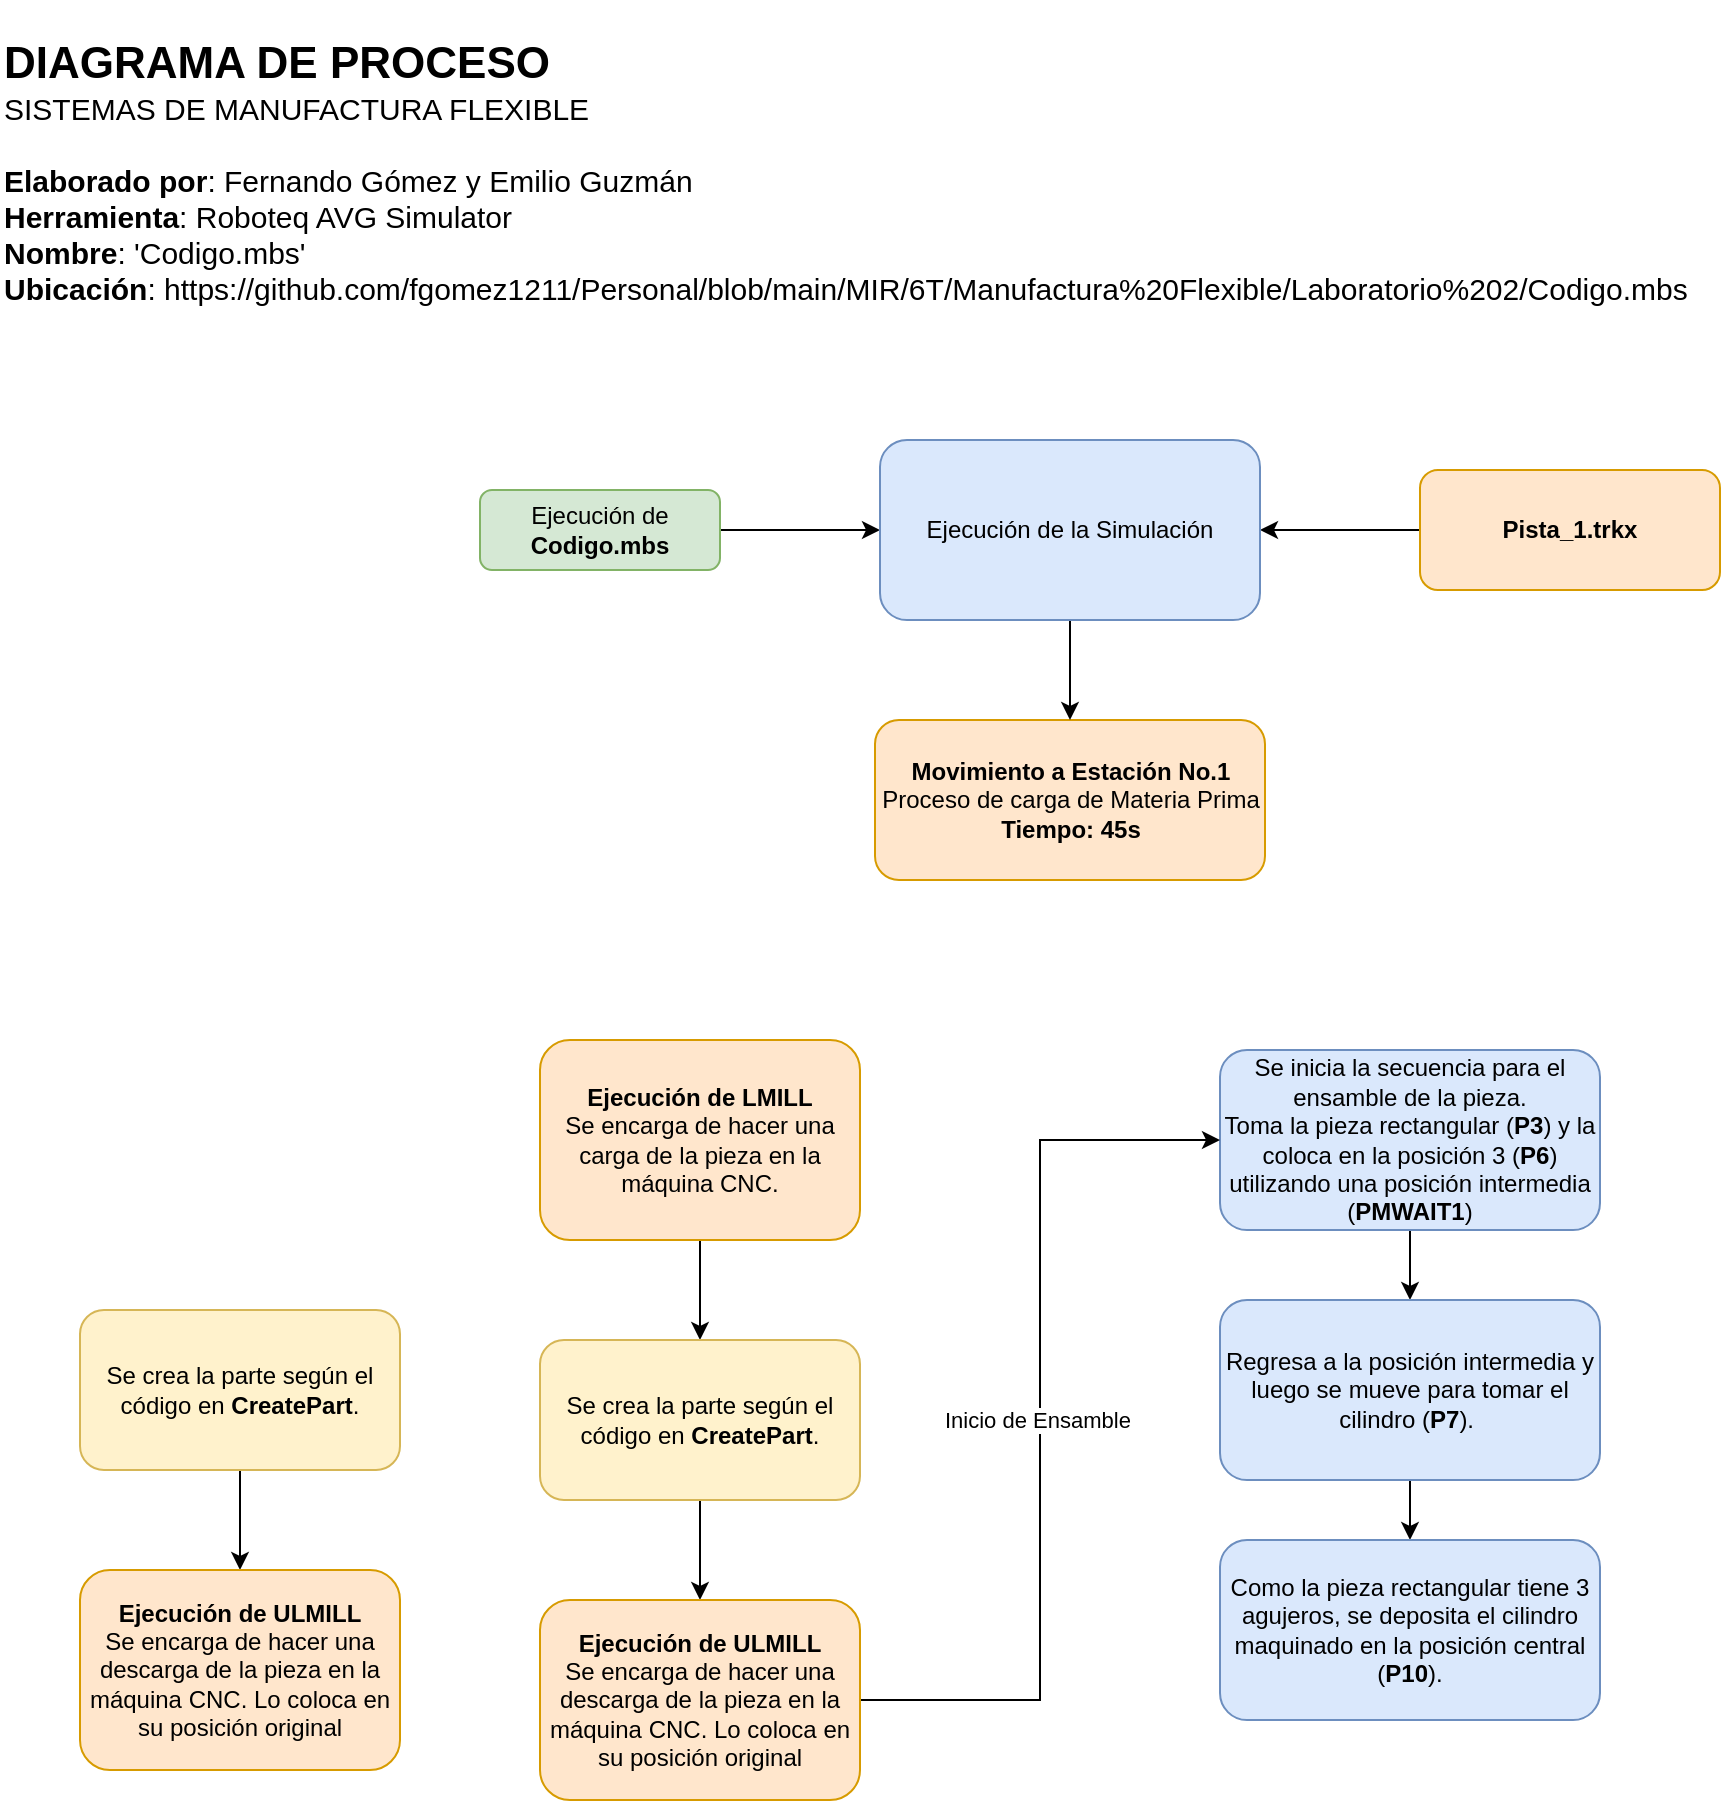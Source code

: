 <mxfile version="21.3.2" type="github">
  <diagram id="C5RBs43oDa-KdzZeNtuy" name="Page-1">
    <mxGraphModel dx="1284" dy="788" grid="1" gridSize="10" guides="1" tooltips="1" connect="1" arrows="1" fold="1" page="1" pageScale="1" pageWidth="1169" pageHeight="1654" math="0" shadow="0">
      <root>
        <mxCell id="WIyWlLk6GJQsqaUBKTNV-0" />
        <mxCell id="WIyWlLk6GJQsqaUBKTNV-1" parent="WIyWlLk6GJQsqaUBKTNV-0" />
        <mxCell id="9t7XOVwsSKRrDLuDX60Q-0" style="edgeStyle=orthogonalEdgeStyle;rounded=0;orthogonalLoop=1;jettySize=auto;html=1;exitX=1;exitY=0.5;exitDx=0;exitDy=0;" edge="1" parent="WIyWlLk6GJQsqaUBKTNV-1" source="WIyWlLk6GJQsqaUBKTNV-3" target="ld2Q0Rl9ifkete67yDMp-26">
          <mxGeometry relative="1" as="geometry" />
        </mxCell>
        <mxCell id="WIyWlLk6GJQsqaUBKTNV-3" value="Ejecución de &lt;b&gt;Codigo.mbs&lt;/b&gt;" style="rounded=1;whiteSpace=wrap;html=1;fontSize=12;glass=0;strokeWidth=1;shadow=0;fillColor=#d5e8d4;strokeColor=#82b366;" parent="WIyWlLk6GJQsqaUBKTNV-1" vertex="1">
          <mxGeometry x="280" y="275" width="120" height="40" as="geometry" />
        </mxCell>
        <mxCell id="B-otEjHW6JDtHvaltUW4-0" value="&lt;b&gt;Movimiento a Estación No.1&lt;/b&gt;&lt;br&gt;Proceso de carga de Materia Prima&lt;br&gt;&lt;b&gt;Tiempo: 45s&lt;/b&gt;" style="whiteSpace=wrap;html=1;rounded=1;glass=0;strokeWidth=1;shadow=0;fillColor=#ffe6cc;strokeColor=#d79b00;" parent="WIyWlLk6GJQsqaUBKTNV-1" vertex="1">
          <mxGeometry x="477.5" y="390" width="195" height="80" as="geometry" />
        </mxCell>
        <mxCell id="ld2Q0Rl9ifkete67yDMp-13" style="edgeStyle=orthogonalEdgeStyle;rounded=0;orthogonalLoop=1;jettySize=auto;html=1;entryX=0.5;entryY=0;entryDx=0;entryDy=0;" parent="WIyWlLk6GJQsqaUBKTNV-1" source="B-otEjHW6JDtHvaltUW4-10" target="ld2Q0Rl9ifkete67yDMp-11" edge="1">
          <mxGeometry relative="1" as="geometry" />
        </mxCell>
        <mxCell id="B-otEjHW6JDtHvaltUW4-10" value="Se crea la parte según el código en &lt;b&gt;CreatePart&lt;/b&gt;." style="whiteSpace=wrap;html=1;rounded=1;glass=0;strokeWidth=1;shadow=0;fillColor=#fff2cc;strokeColor=#d6b656;" parent="WIyWlLk6GJQsqaUBKTNV-1" vertex="1">
          <mxGeometry x="80" y="685" width="160" height="80" as="geometry" />
        </mxCell>
        <mxCell id="ld2Q0Rl9ifkete67yDMp-24" style="edgeStyle=orthogonalEdgeStyle;rounded=0;orthogonalLoop=1;jettySize=auto;html=1;exitX=0.5;exitY=1;exitDx=0;exitDy=0;" parent="WIyWlLk6GJQsqaUBKTNV-1" source="B-otEjHW6JDtHvaltUW4-16" target="ld2Q0Rl9ifkete67yDMp-23" edge="1">
          <mxGeometry relative="1" as="geometry" />
        </mxCell>
        <mxCell id="B-otEjHW6JDtHvaltUW4-16" value="Se inicia la secuencia para el ensamble de la pieza. &lt;br&gt;Toma la pieza rectangular (&lt;b&gt;P3&lt;/b&gt;) y la coloca en la posición 3 (&lt;b&gt;P6&lt;/b&gt;) utilizando una posición intermedia (&lt;b&gt;PMWAIT1&lt;/b&gt;)" style="whiteSpace=wrap;html=1;rounded=1;glass=0;strokeWidth=1;shadow=0;fillColor=#dae8fc;strokeColor=#6c8ebf;" parent="WIyWlLk6GJQsqaUBKTNV-1" vertex="1">
          <mxGeometry x="650" y="555" width="190" height="90" as="geometry" />
        </mxCell>
        <mxCell id="L5HEDUzoinoEtIV4rbIi-0" value="&lt;b style=&quot;font-size: 22px;&quot;&gt;DIAGRAMA DE PROCESO&lt;br&gt;&lt;/b&gt;&lt;font style=&quot;font-size: 15px;&quot;&gt;&lt;span style=&quot;font-size: 15px;&quot;&gt;SISTEMAS DE MANUFACTURA FLEXIBLE&lt;br&gt;&lt;/span&gt;&lt;br&gt;&lt;span style=&quot;font-size: 15px;&quot;&gt;&lt;b&gt;Elaborado por&lt;/b&gt;: Fernando Gómez y Emilio Guzmán&lt;/span&gt;&lt;br&gt;&lt;span style=&quot;font-size: 15px;&quot;&gt;&lt;b&gt;Herramienta&lt;/b&gt;: Roboteq AVG Simulator&lt;/span&gt;&lt;br&gt;&lt;span style=&quot;font-size: 15px;&quot;&gt;&lt;b&gt;Nombre&lt;/b&gt;: &#39;Codigo.mbs&#39;&lt;/span&gt;&lt;br&gt;&lt;font style=&quot;font-size: 15px;&quot;&gt;&lt;b&gt;Ubicación&lt;/b&gt;:&amp;nbsp;https://github.com/fgomez1211/Personal/blob/main/MIR/6T/Manufactura%20Flexible/Laboratorio%202/Codigo.mbs&lt;br&gt;&lt;/font&gt;&lt;br&gt;&lt;/font&gt;" style="text;html=1;strokeColor=none;fillColor=none;align=left;verticalAlign=middle;whiteSpace=wrap;rounded=0;" parent="WIyWlLk6GJQsqaUBKTNV-1" vertex="1">
          <mxGeometry x="40" y="30" width="860" height="190" as="geometry" />
        </mxCell>
        <mxCell id="ld2Q0Rl9ifkete67yDMp-1" style="edgeStyle=orthogonalEdgeStyle;rounded=0;orthogonalLoop=1;jettySize=auto;html=1;entryX=1;entryY=0.5;entryDx=0;entryDy=0;" parent="WIyWlLk6GJQsqaUBKTNV-1" source="ld2Q0Rl9ifkete67yDMp-0" target="ld2Q0Rl9ifkete67yDMp-26" edge="1">
          <mxGeometry relative="1" as="geometry" />
        </mxCell>
        <mxCell id="ld2Q0Rl9ifkete67yDMp-0" value="&lt;b&gt;Pista_1.trkx&lt;/b&gt;" style="whiteSpace=wrap;html=1;rounded=1;glass=0;strokeWidth=1;shadow=0;fillColor=#ffe6cc;strokeColor=#d79b00;" parent="WIyWlLk6GJQsqaUBKTNV-1" vertex="1">
          <mxGeometry x="750" y="265" width="150" height="60" as="geometry" />
        </mxCell>
        <mxCell id="ld2Q0Rl9ifkete67yDMp-11" value="&lt;b&gt;Ejecución de ULMILL&lt;br&gt;&lt;/b&gt;Se encarga de hacer una descarga de la pieza en la máquina CNC. Lo coloca en su posición original" style="whiteSpace=wrap;html=1;rounded=1;glass=0;strokeWidth=1;shadow=0;fillColor=#ffe6cc;strokeColor=#d79b00;" parent="WIyWlLk6GJQsqaUBKTNV-1" vertex="1">
          <mxGeometry x="80" y="815" width="160" height="100" as="geometry" />
        </mxCell>
        <mxCell id="ld2Q0Rl9ifkete67yDMp-20" style="edgeStyle=orthogonalEdgeStyle;rounded=0;orthogonalLoop=1;jettySize=auto;html=1;entryX=0.5;entryY=0;entryDx=0;entryDy=0;" parent="WIyWlLk6GJQsqaUBKTNV-1" source="ld2Q0Rl9ifkete67yDMp-17" target="ld2Q0Rl9ifkete67yDMp-18" edge="1">
          <mxGeometry relative="1" as="geometry" />
        </mxCell>
        <mxCell id="ld2Q0Rl9ifkete67yDMp-17" value="&lt;b&gt;Ejecución de LMILL&lt;br&gt;&lt;/b&gt;Se encarga de hacer una carga de la pieza en la máquina CNC." style="whiteSpace=wrap;html=1;rounded=1;glass=0;strokeWidth=1;shadow=0;fillColor=#ffe6cc;strokeColor=#d79b00;" parent="WIyWlLk6GJQsqaUBKTNV-1" vertex="1">
          <mxGeometry x="310" y="550" width="160" height="100" as="geometry" />
        </mxCell>
        <mxCell id="ld2Q0Rl9ifkete67yDMp-21" style="edgeStyle=orthogonalEdgeStyle;rounded=0;orthogonalLoop=1;jettySize=auto;html=1;exitX=0.5;exitY=1;exitDx=0;exitDy=0;entryX=0.5;entryY=0;entryDx=0;entryDy=0;" parent="WIyWlLk6GJQsqaUBKTNV-1" source="ld2Q0Rl9ifkete67yDMp-18" target="ld2Q0Rl9ifkete67yDMp-19" edge="1">
          <mxGeometry relative="1" as="geometry" />
        </mxCell>
        <mxCell id="ld2Q0Rl9ifkete67yDMp-18" value="Se crea la parte según el código en &lt;b&gt;CreatePart&lt;/b&gt;." style="whiteSpace=wrap;html=1;rounded=1;glass=0;strokeWidth=1;shadow=0;fillColor=#fff2cc;strokeColor=#d6b656;" parent="WIyWlLk6GJQsqaUBKTNV-1" vertex="1">
          <mxGeometry x="310" y="700" width="160" height="80" as="geometry" />
        </mxCell>
        <mxCell id="ld2Q0Rl9ifkete67yDMp-22" value="Inicio de Ensamble&amp;nbsp;" style="edgeStyle=orthogonalEdgeStyle;rounded=0;orthogonalLoop=1;jettySize=auto;html=1;exitX=1;exitY=0.5;exitDx=0;exitDy=0;entryX=0;entryY=0.5;entryDx=0;entryDy=0;" parent="WIyWlLk6GJQsqaUBKTNV-1" source="ld2Q0Rl9ifkete67yDMp-19" target="B-otEjHW6JDtHvaltUW4-16" edge="1">
          <mxGeometry relative="1" as="geometry">
            <Array as="points">
              <mxPoint x="560" y="880" />
              <mxPoint x="560" y="600" />
            </Array>
          </mxGeometry>
        </mxCell>
        <mxCell id="ld2Q0Rl9ifkete67yDMp-19" value="&lt;b&gt;Ejecución de ULMILL&lt;br&gt;&lt;/b&gt;Se encarga de hacer una descarga de la pieza en la máquina CNC. Lo coloca en su posición original" style="whiteSpace=wrap;html=1;rounded=1;glass=0;strokeWidth=1;shadow=0;fillColor=#ffe6cc;strokeColor=#d79b00;" parent="WIyWlLk6GJQsqaUBKTNV-1" vertex="1">
          <mxGeometry x="310" y="830" width="160" height="100" as="geometry" />
        </mxCell>
        <mxCell id="ld2Q0Rl9ifkete67yDMp-28" style="edgeStyle=orthogonalEdgeStyle;rounded=0;orthogonalLoop=1;jettySize=auto;html=1;exitX=0.5;exitY=1;exitDx=0;exitDy=0;entryX=0.5;entryY=0;entryDx=0;entryDy=0;" parent="WIyWlLk6GJQsqaUBKTNV-1" source="ld2Q0Rl9ifkete67yDMp-23" target="ld2Q0Rl9ifkete67yDMp-25" edge="1">
          <mxGeometry relative="1" as="geometry" />
        </mxCell>
        <mxCell id="ld2Q0Rl9ifkete67yDMp-23" value="Regresa a la posición intermedia y luego se mueve para tomar el cilindro (&lt;b&gt;P7&lt;/b&gt;).&amp;nbsp;" style="whiteSpace=wrap;html=1;rounded=1;glass=0;strokeWidth=1;shadow=0;fillColor=#dae8fc;strokeColor=#6c8ebf;" parent="WIyWlLk6GJQsqaUBKTNV-1" vertex="1">
          <mxGeometry x="650" y="680" width="190" height="90" as="geometry" />
        </mxCell>
        <mxCell id="ld2Q0Rl9ifkete67yDMp-25" value="Como la pieza rectangular tiene 3 agujeros, se deposita el cilindro maquinado en la posición central (&lt;b&gt;P10&lt;/b&gt;)." style="whiteSpace=wrap;html=1;rounded=1;glass=0;strokeWidth=1;shadow=0;fillColor=#dae8fc;strokeColor=#6c8ebf;" parent="WIyWlLk6GJQsqaUBKTNV-1" vertex="1">
          <mxGeometry x="650" y="800" width="190" height="90" as="geometry" />
        </mxCell>
        <mxCell id="9t7XOVwsSKRrDLuDX60Q-1" style="edgeStyle=orthogonalEdgeStyle;rounded=0;orthogonalLoop=1;jettySize=auto;html=1;exitX=0.5;exitY=1;exitDx=0;exitDy=0;entryX=0.5;entryY=0;entryDx=0;entryDy=0;" edge="1" parent="WIyWlLk6GJQsqaUBKTNV-1" source="ld2Q0Rl9ifkete67yDMp-26" target="B-otEjHW6JDtHvaltUW4-0">
          <mxGeometry relative="1" as="geometry" />
        </mxCell>
        <mxCell id="ld2Q0Rl9ifkete67yDMp-26" value="Ejecución de la Simulación" style="whiteSpace=wrap;html=1;rounded=1;glass=0;strokeWidth=1;shadow=0;fillColor=#dae8fc;strokeColor=#6c8ebf;" parent="WIyWlLk6GJQsqaUBKTNV-1" vertex="1">
          <mxGeometry x="480" y="250" width="190" height="90" as="geometry" />
        </mxCell>
      </root>
    </mxGraphModel>
  </diagram>
</mxfile>
